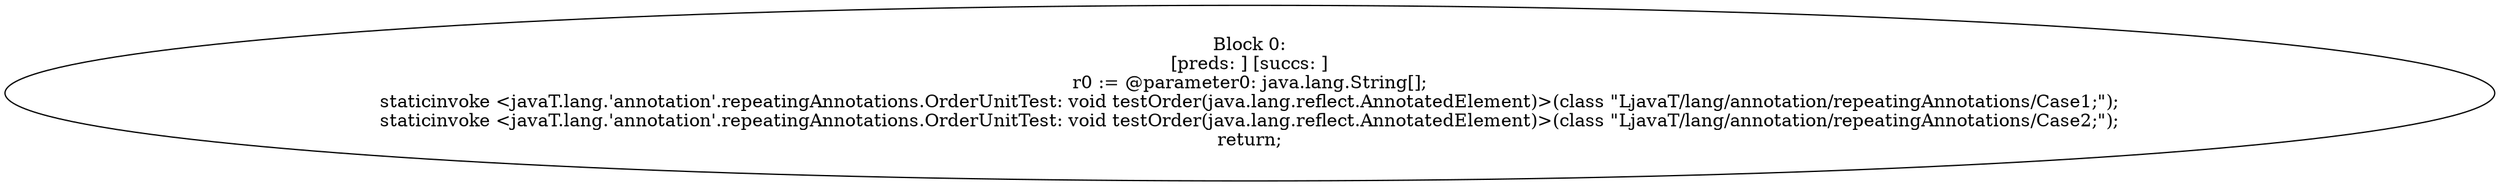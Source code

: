 digraph "unitGraph" {
    "Block 0:
[preds: ] [succs: ]
r0 := @parameter0: java.lang.String[];
staticinvoke <javaT.lang.'annotation'.repeatingAnnotations.OrderUnitTest: void testOrder(java.lang.reflect.AnnotatedElement)>(class \"LjavaT/lang/annotation/repeatingAnnotations/Case1;\");
staticinvoke <javaT.lang.'annotation'.repeatingAnnotations.OrderUnitTest: void testOrder(java.lang.reflect.AnnotatedElement)>(class \"LjavaT/lang/annotation/repeatingAnnotations/Case2;\");
return;
"
}
